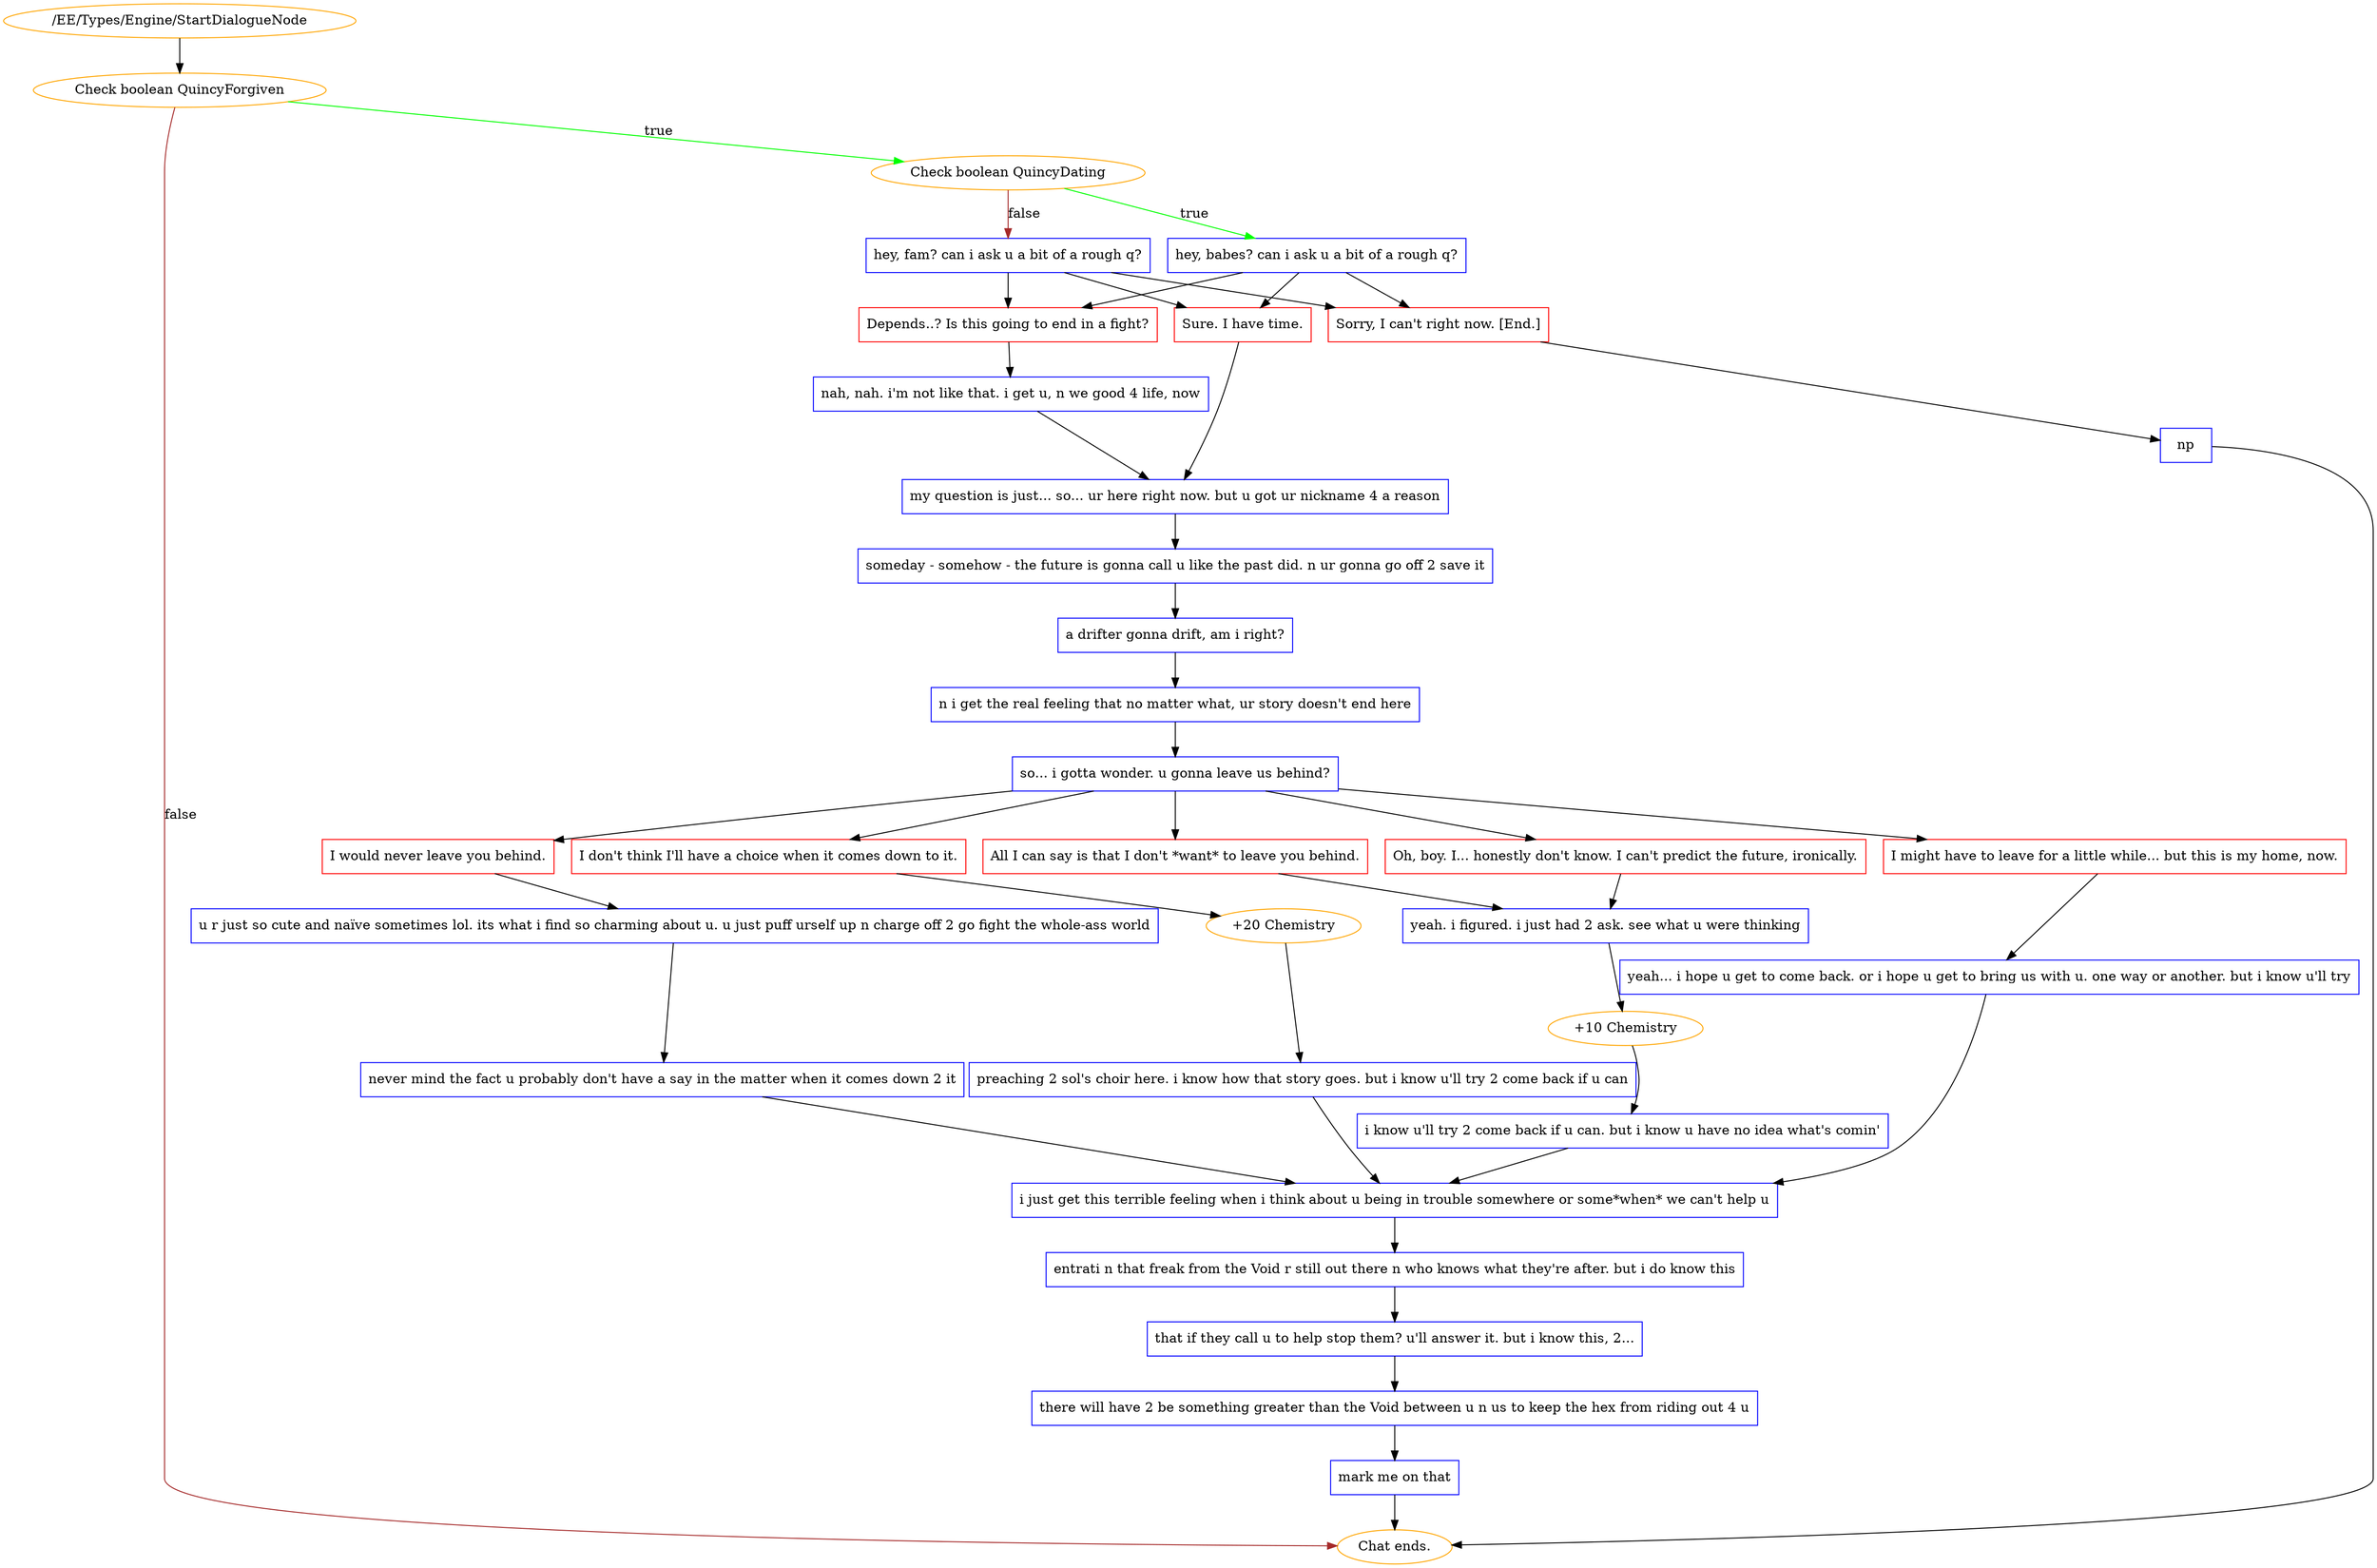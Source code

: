 digraph {
	3371 [label="/EE/Types/Engine/StartDialogueNode",color=orange];
		3371 -> 3372;
	3372 [label="Check boolean QuincyForgiven",color=orange];
		3372 -> 3373 [label=true,color=green];
		3372 -> "Chat ends." [label=false,color=brown];
	3373 [label="Check boolean QuincyDating",color=orange];
		3373 -> 3375 [label=true,color=green];
		3373 -> 3376 [label=false,color=brown];
	"Chat ends." [color=orange];
	3375 [label="hey, babes? can i ask u a bit of a rough q?",shape=box,color=blue];
		3375 -> 3377;
		3375 -> 3378;
		3375 -> 3379;
	3376 [label="hey, fam? can i ask u a bit of a rough q?",shape=box,color=blue];
		3376 -> 3377;
		3376 -> 3378;
		3376 -> 3379;
	3377 [label="Depends..? Is this going to end in a fight?",shape=box,color=red];
		3377 -> 3383;
	3378 [label="Sure. I have time.",shape=box,color=red];
		3378 -> 3384;
	3379 [label="Sorry, I can't right now. [End.]",shape=box,color=red];
		3379 -> 3381;
	3383 [label="nah, nah. i'm not like that. i get u, n we good 4 life, now",shape=box,color=blue];
		3383 -> 3384;
	3384 [label="my question is just... so... ur here right now. but u got ur nickname 4 a reason",shape=box,color=blue];
		3384 -> 3385;
	3381 [label="np",shape=box,color=blue];
		3381 -> "Chat ends.";
	3385 [label="someday - somehow - the future is gonna call u like the past did. n ur gonna go off 2 save it",shape=box,color=blue];
		3385 -> 3386;
	"Chat ends." [color=orange];
	3386 [label="a drifter gonna drift, am i right?",shape=box,color=blue];
		3386 -> 3387;
	3387 [label="n i get the real feeling that no matter what, ur story doesn't end here",shape=box,color=blue];
		3387 -> 3388;
	3388 [label="so... i gotta wonder. u gonna leave us behind?",shape=box,color=blue];
		3388 -> 3391;
		3388 -> 3390;
		3388 -> 3389;
		3388 -> 3392;
		3388 -> 3393;
	3391 [label="Oh, boy. I... honestly don't know. I can't predict the future, ironically.",shape=box,color=red];
		3391 -> 3394;
	3390 [label="All I can say is that I don't *want* to leave you behind.",shape=box,color=red];
		3390 -> 3394;
	3389 [label="I would never leave you behind.",shape=box,color=red];
		3389 -> 3397;
	3392 [label="I might have to leave for a little while... but this is my home, now.",shape=box,color=red];
		3392 -> 3403;
	3393 [label="I don't think I'll have a choice when it comes down to it.",shape=box,color=red];
		3393 -> 3399;
	3394 [label="yeah. i figured. i just had 2 ask. see what u were thinking",shape=box,color=blue];
		3394 -> 3395;
	3397 [label="u r just so cute and naïve sometimes lol. its what i find so charming about u. u just puff urself up n charge off 2 go fight the whole-ass world",shape=box,color=blue];
		3397 -> 3401;
	3403 [label="yeah... i hope u get to come back. or i hope u get to bring us with u. one way or another. but i know u'll try",shape=box,color=blue];
		3403 -> 3402;
	3399 [label="+20 Chemistry",color=orange];
		3399 -> 3404;
	3395 [label="+10 Chemistry",color=orange];
		3395 -> 3396;
	3401 [label="never mind the fact u probably don't have a say in the matter when it comes down 2 it",shape=box,color=blue];
		3401 -> 3402;
	3402 [label="i just get this terrible feeling when i think about u being in trouble somewhere or some*when* we can't help u",shape=box,color=blue];
		3402 -> 3408;
	3404 [label="preaching 2 sol's choir here. i know how that story goes. but i know u'll try 2 come back if u can",shape=box,color=blue];
		3404 -> 3402;
	3396 [label="i know u'll try 2 come back if u can. but i know u have no idea what's comin'",shape=box,color=blue];
		3396 -> 3402;
	3408 [label="entrati n that freak from the Void r still out there n who knows what they're after. but i do know this",shape=box,color=blue];
		3408 -> 3407;
	3407 [label="that if they call u to help stop them? u'll answer it. but i know this, 2...",shape=box,color=blue];
		3407 -> 3406;
	3406 [label="there will have 2 be something greater than the Void between u n us to keep the hex from riding out 4 u",shape=box,color=blue];
		3406 -> 3405;
	3405 [label="mark me on that",shape=box,color=blue];
		3405 -> "Chat ends.";
	"Chat ends." [color=orange];
}